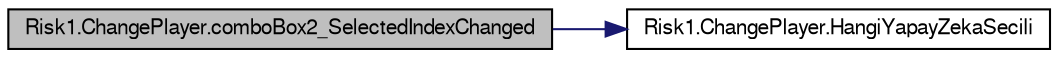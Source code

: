 digraph G
{
  bgcolor="transparent";
  edge [fontname="FreeSans",fontsize="10",labelfontname="FreeSans",labelfontsize="10"];
  node [fontname="FreeSans",fontsize="10",shape=record];
  rankdir="LR";
  Node1 [label="Risk1.ChangePlayer.comboBox2_SelectedIndexChanged",height=0.2,width=0.4,color="black", fillcolor="grey75", style="filled" fontcolor="black"];
  Node1 -> Node2 [color="midnightblue",fontsize="10",style="solid",fontname="FreeSans"];
  Node2 [label="Risk1.ChangePlayer.HangiYapayZekaSecili",height=0.2,width=0.4,color="black",URL="$classRisk1_1_1ChangePlayer.html#a1234df4ee96694bbc7966bb4a4de1269"];
}
